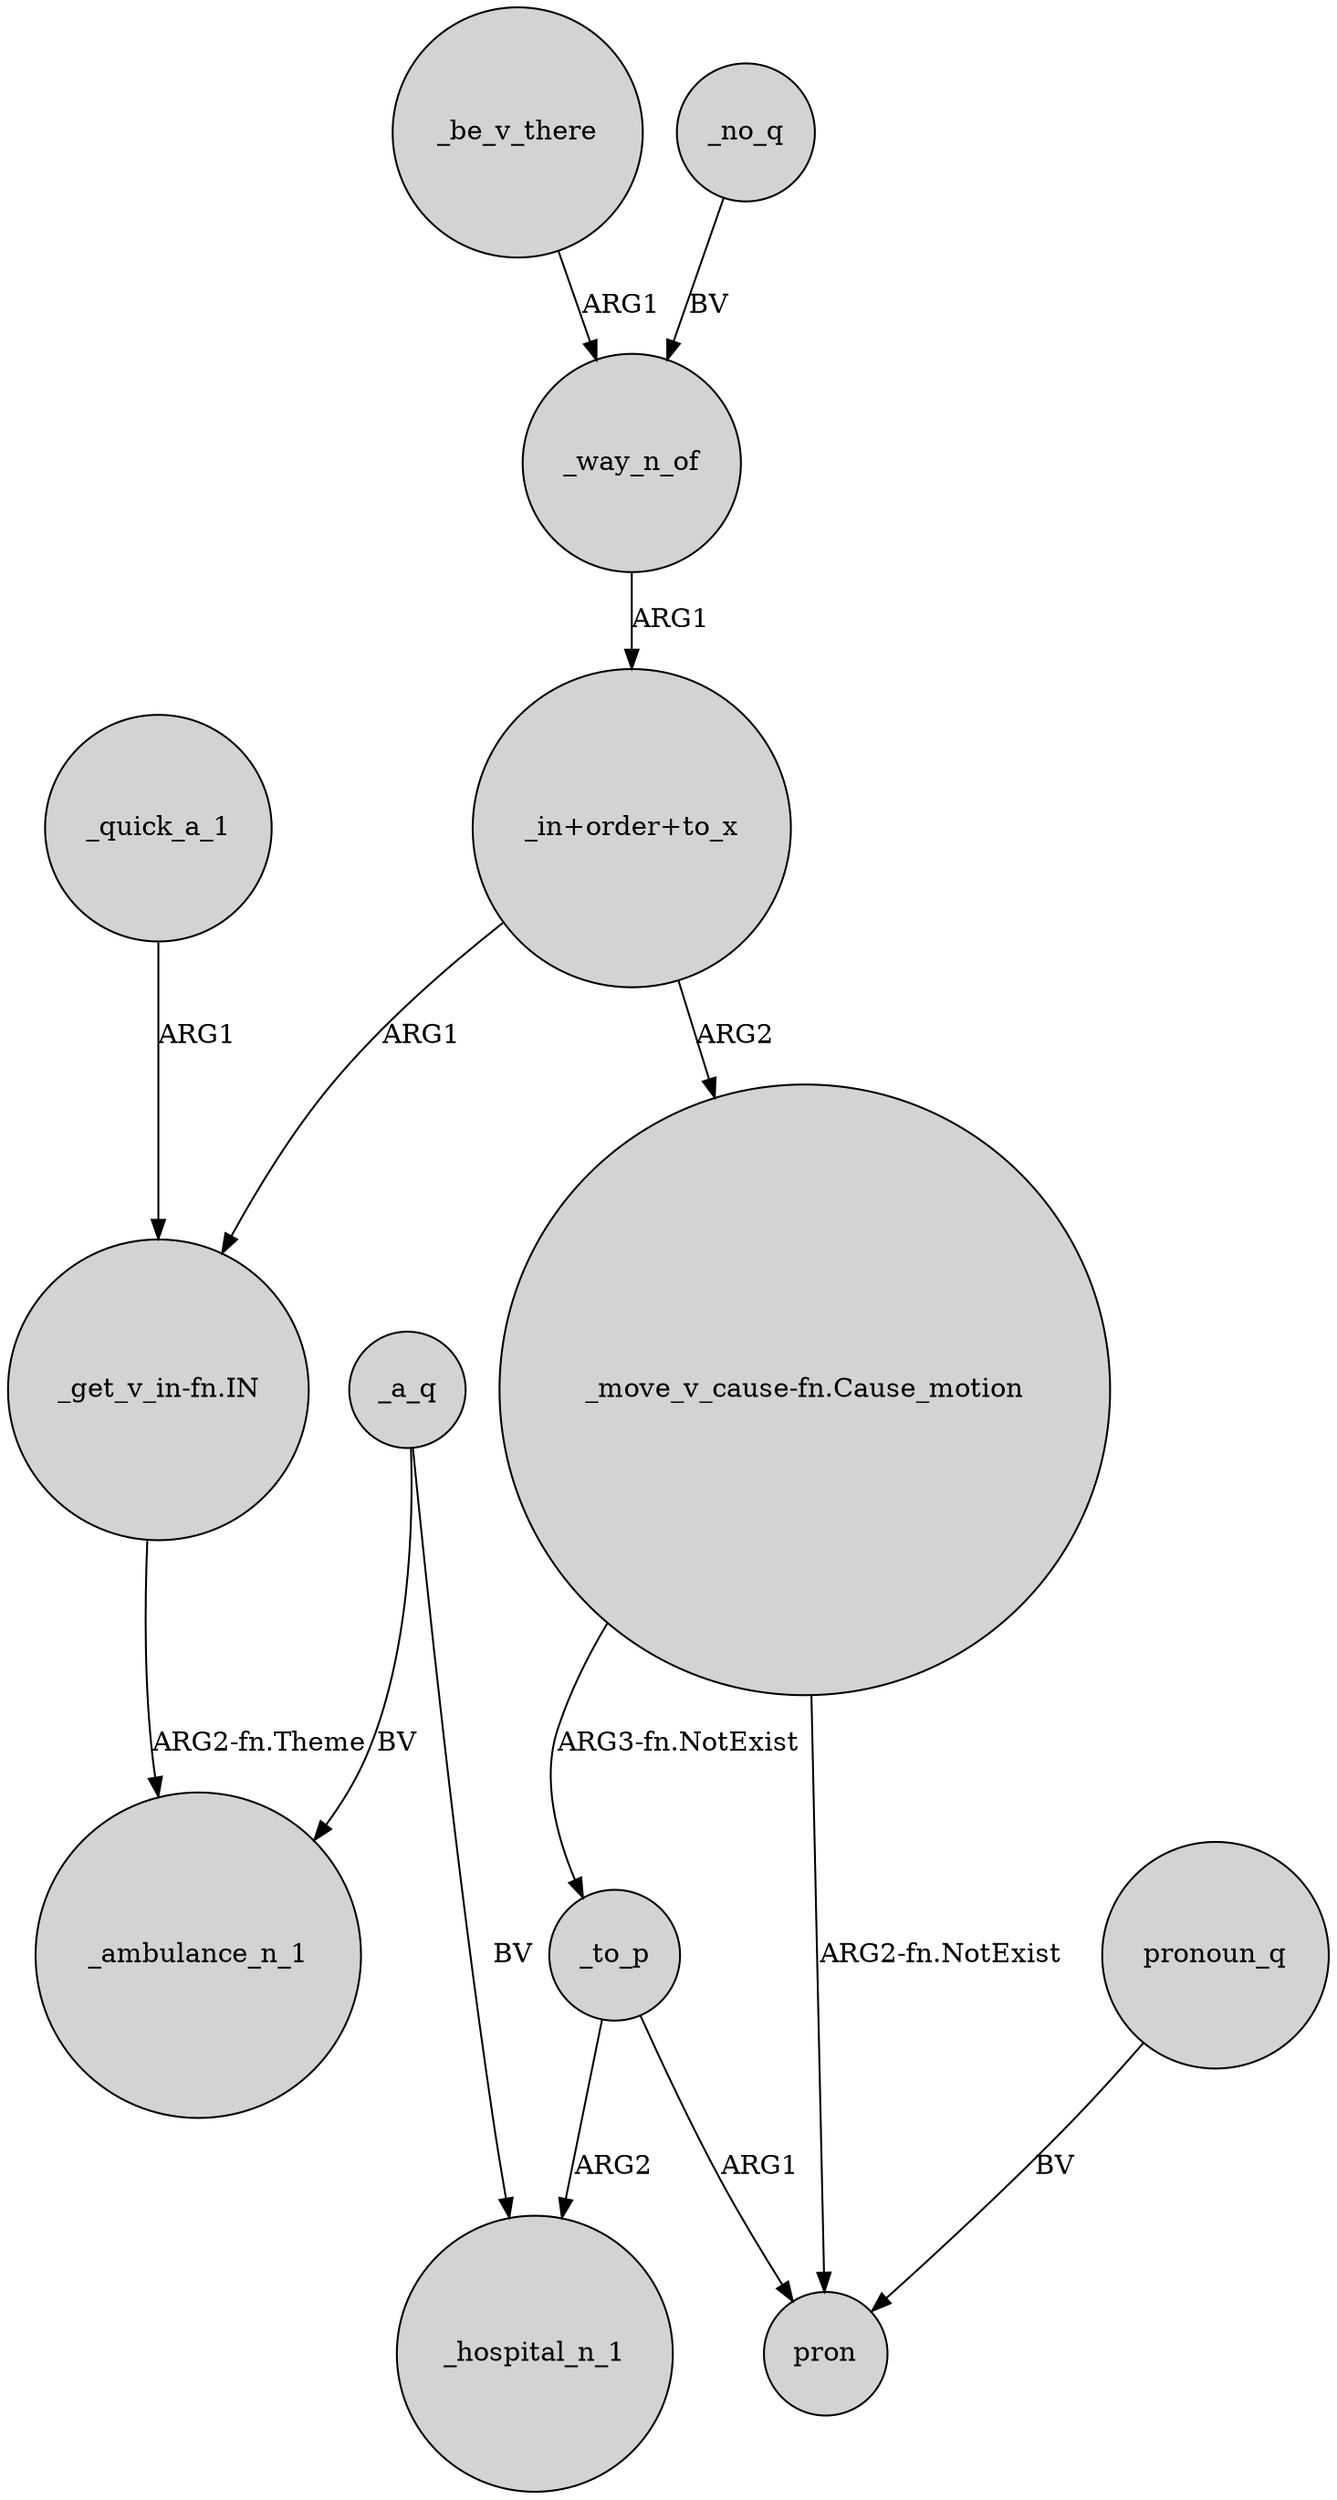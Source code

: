 digraph {
	node [shape=circle style=filled]
	_way_n_of -> "_in+order+to_x" [label=ARG1]
	_a_q -> _ambulance_n_1 [label=BV]
	_be_v_there -> _way_n_of [label=ARG1]
	_to_p -> _hospital_n_1 [label=ARG2]
	"_get_v_in-fn.IN" -> _ambulance_n_1 [label="ARG2-fn.Theme"]
	_no_q -> _way_n_of [label=BV]
	"_move_v_cause-fn.Cause_motion" -> _to_p [label="ARG3-fn.NotExist"]
	"_in+order+to_x" -> "_move_v_cause-fn.Cause_motion" [label=ARG2]
	_quick_a_1 -> "_get_v_in-fn.IN" [label=ARG1]
	"_in+order+to_x" -> "_get_v_in-fn.IN" [label=ARG1]
	_to_p -> pron [label=ARG1]
	"_move_v_cause-fn.Cause_motion" -> pron [label="ARG2-fn.NotExist"]
	_a_q -> _hospital_n_1 [label=BV]
	pronoun_q -> pron [label=BV]
}
